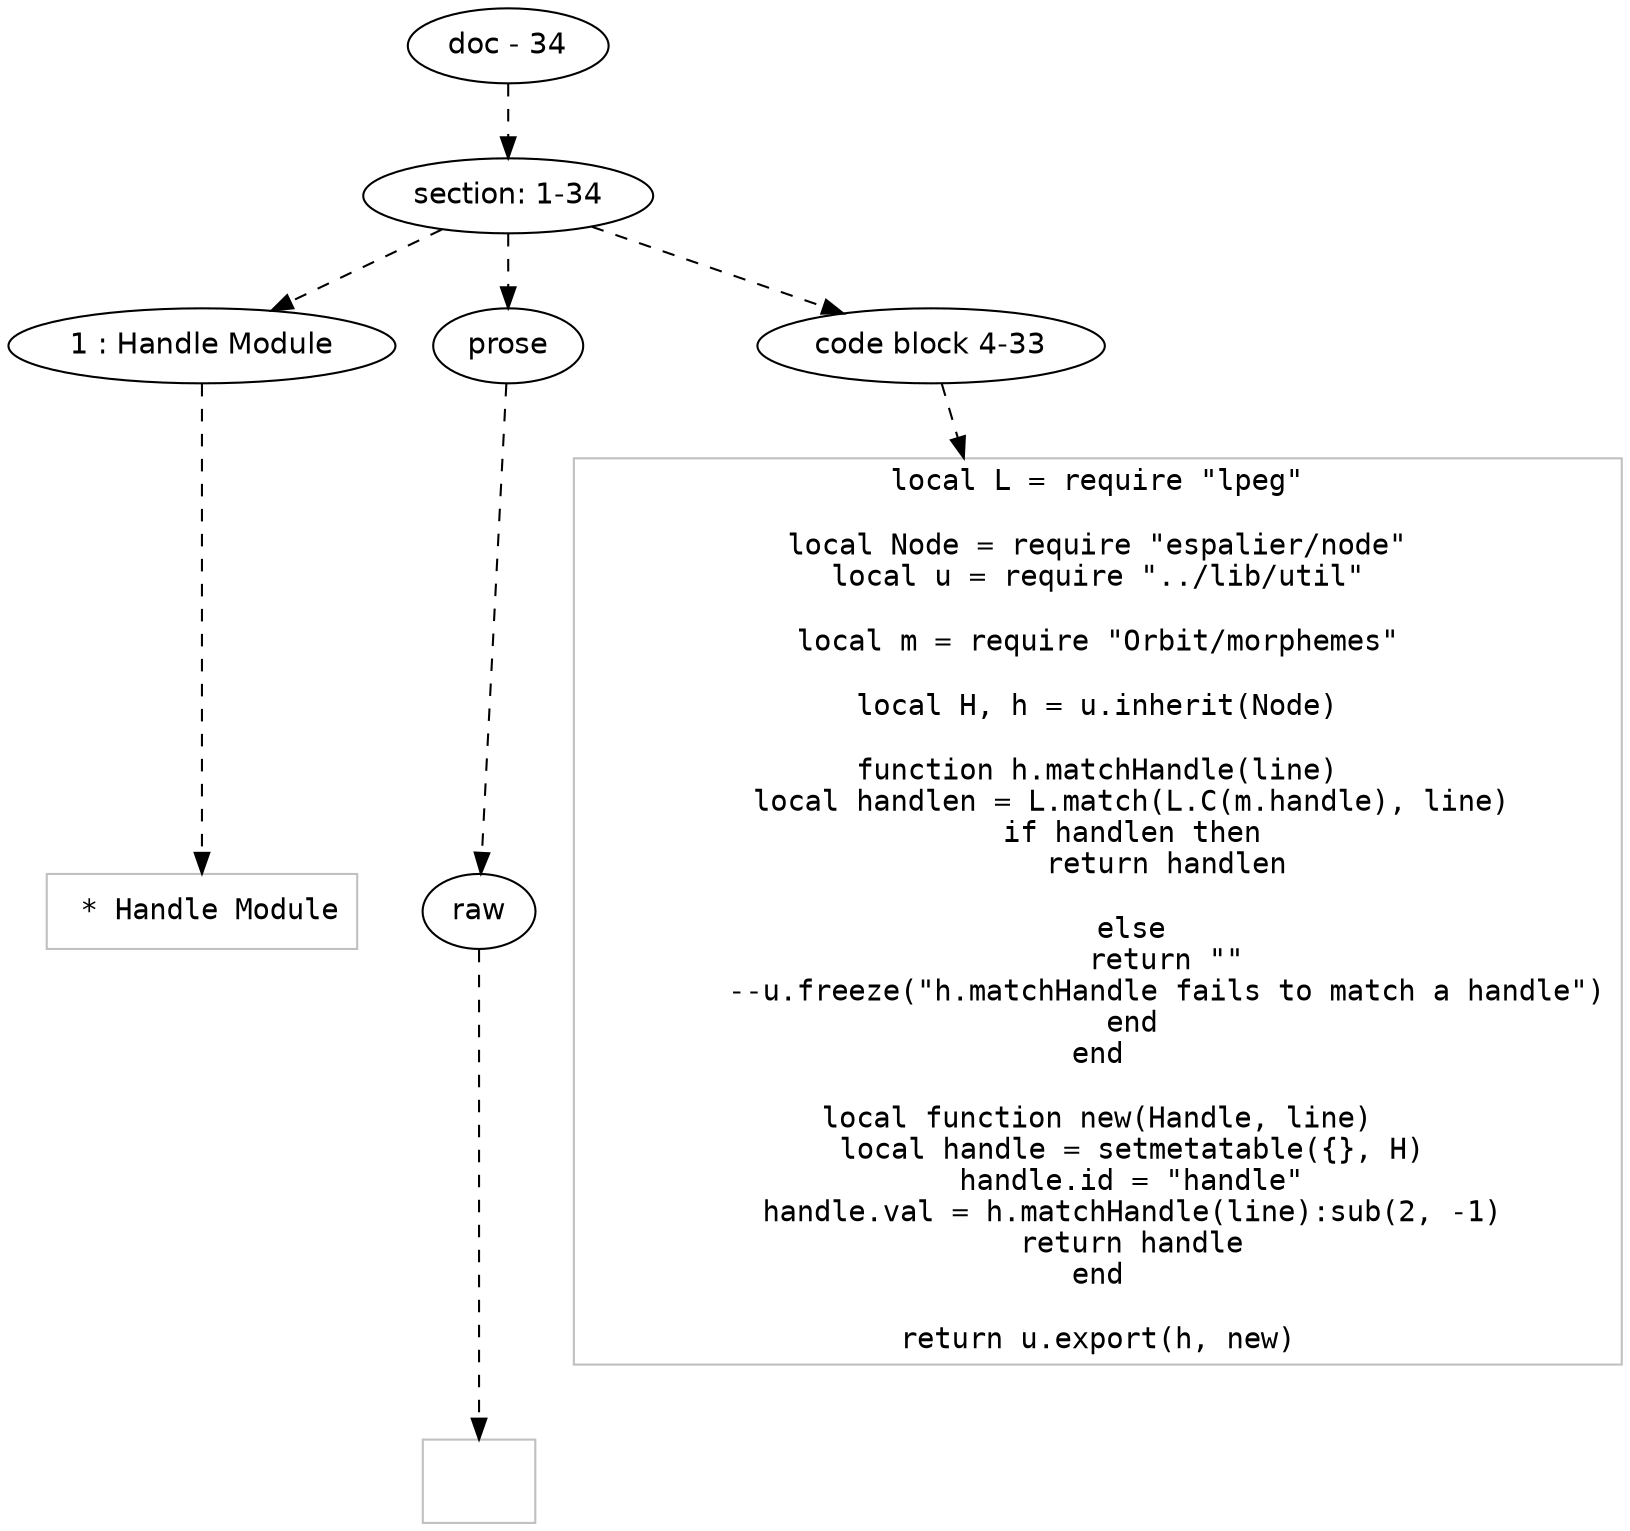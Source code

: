 digraph lpegNode {

node [fontname=Helvetica]
edge [style=dashed]

doc_0 [label="doc - 34"]


doc_0 -> { section_1}
{rank=same; section_1}

section_1 [label="section: 1-34"]


// END RANK doc_0

section_1 -> { header_2 prose_3 codeblock_4}
{rank=same; header_2 prose_3 codeblock_4}

header_2 [label="1 : Handle Module"]

prose_3 [label="prose"]

codeblock_4 [label="code block 4-33"]


// END RANK section_1

header_2 -> leaf_5
leaf_5  [color=Gray,shape=rectangle,fontname=Inconsolata,label=" * Handle Module"]
// END RANK header_2

prose_3 -> { raw_6}
{rank=same; raw_6}

raw_6 [label="raw"]


// END RANK prose_3

raw_6 -> leaf_7
leaf_7  [color=Gray,shape=rectangle,fontname=Inconsolata,label="

"]
// END RANK raw_6

codeblock_4 -> leaf_8
leaf_8  [color=Gray,shape=rectangle,fontname=Inconsolata,label="local L = require \"lpeg\"

local Node = require \"espalier/node\"
local u = require \"../lib/util\"

local m = require \"Orbit/morphemes\"

local H, h = u.inherit(Node)

function h.matchHandle(line)
    local handlen = L.match(L.C(m.handle), line)
    if handlen then
        return handlen

    else
        return \"\"
        --u.freeze(\"h.matchHandle fails to match a handle\")
    end
end

local function new(Handle, line)
    local handle = setmetatable({}, H)
    handle.id = \"handle\"
    handle.val = h.matchHandle(line):sub(2, -1)
    return handle
end

return u.export(h, new)"]
// END RANK codeblock_4


}
